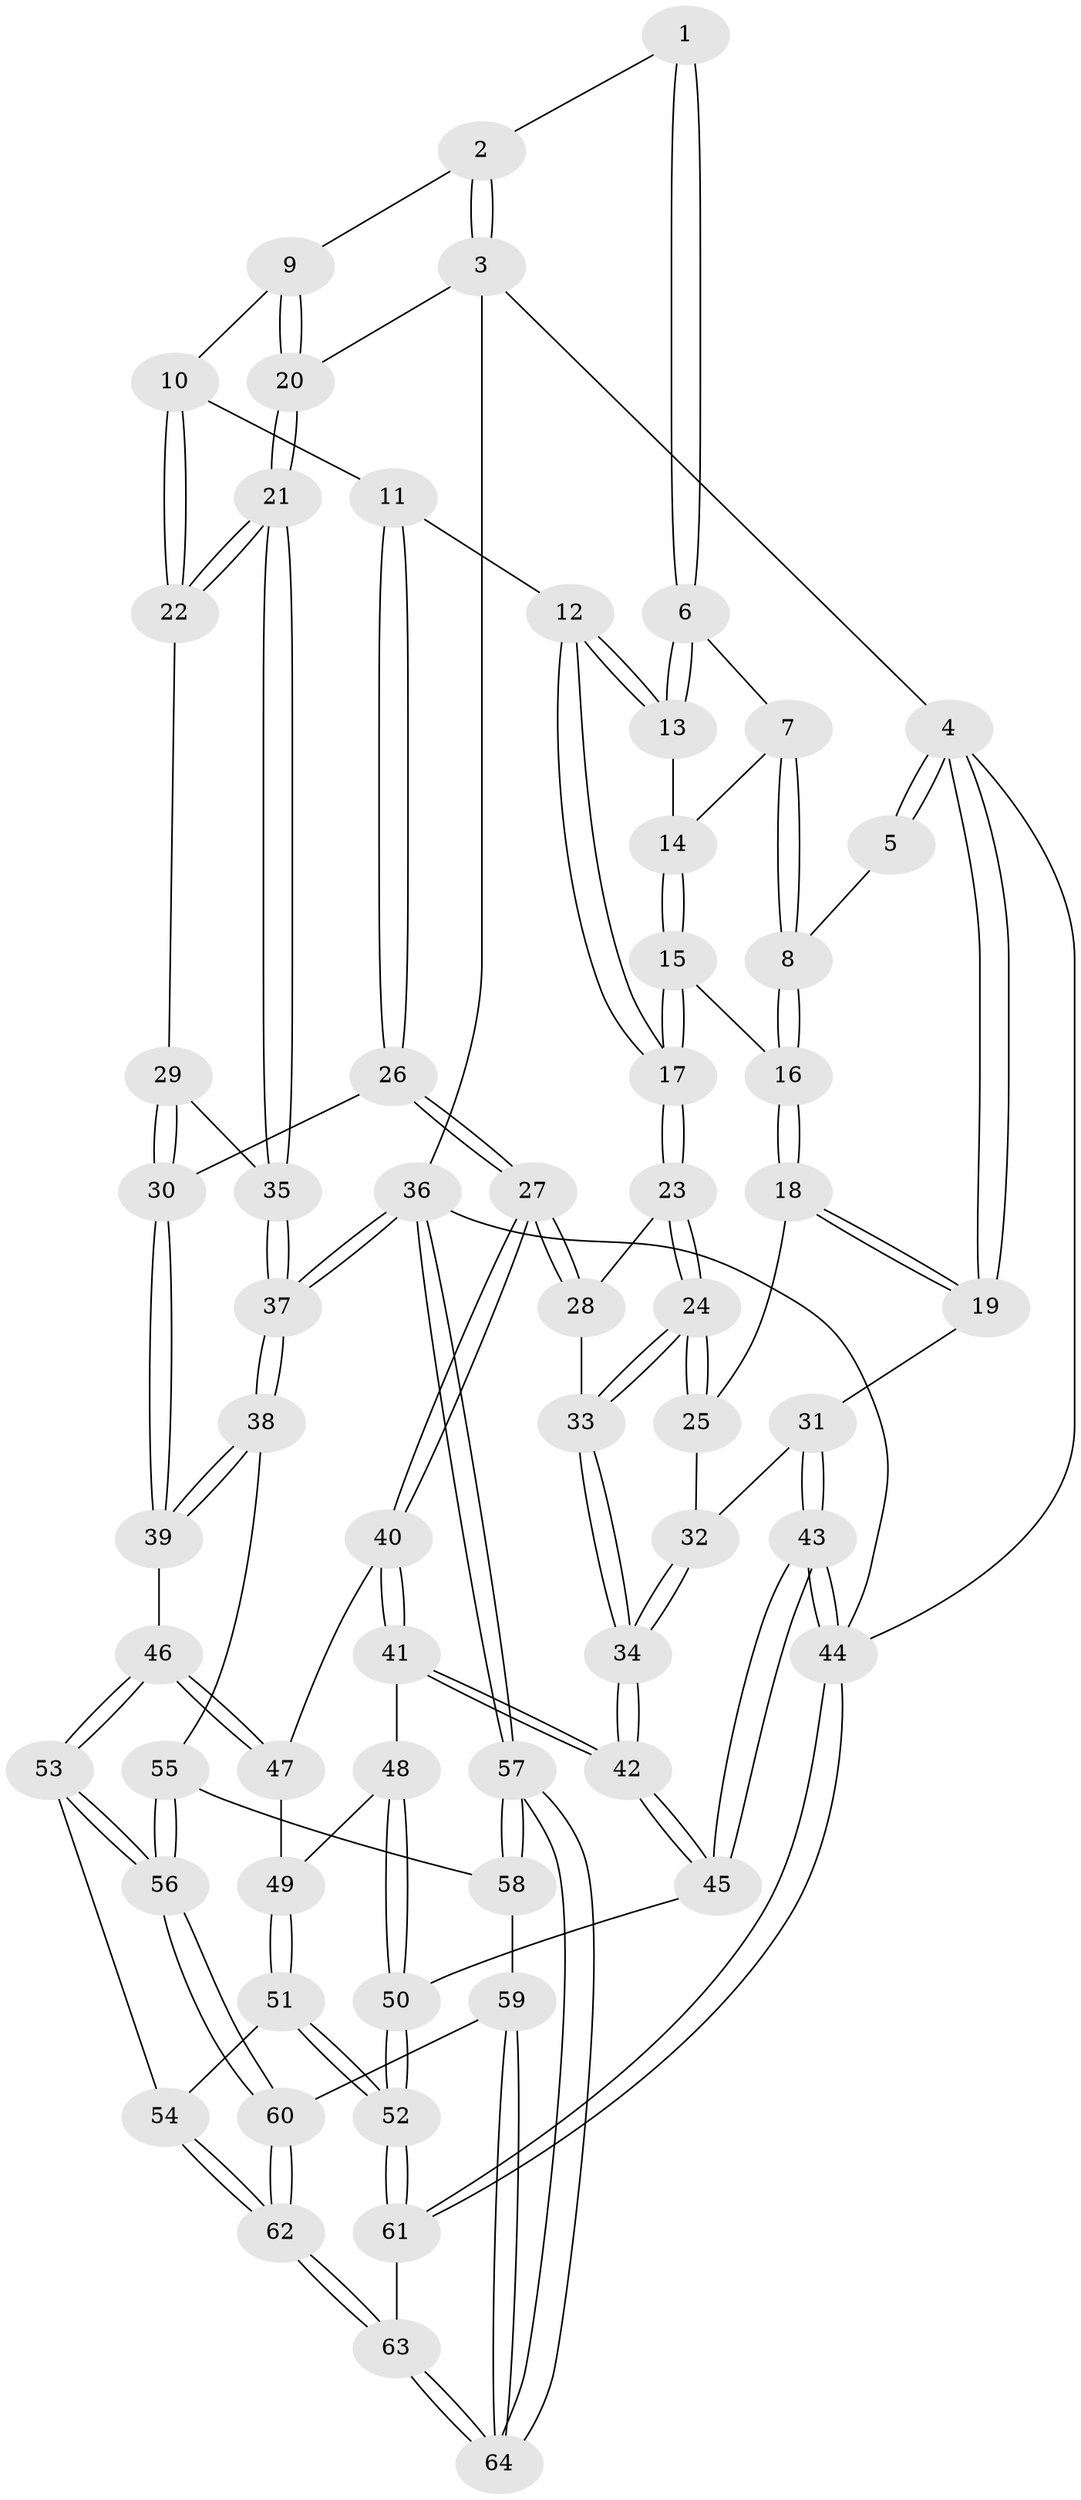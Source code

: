 // Generated by graph-tools (version 1.1) at 2025/16/03/09/25 04:16:50]
// undirected, 64 vertices, 157 edges
graph export_dot {
graph [start="1"]
  node [color=gray90,style=filled];
  1 [pos="+0.5580819145265669+0"];
  2 [pos="+0.617143046320062+0"];
  3 [pos="+1+0"];
  4 [pos="+0+0"];
  5 [pos="+0.056995137602235756+0"];
  6 [pos="+0.5406589742983626+0"];
  7 [pos="+0.3245161244331522+0.08020733992825455"];
  8 [pos="+0.21292197747816635+0.08729021275804091"];
  9 [pos="+0.7197305047031507+0.17608018862348027"];
  10 [pos="+0.7044460781508725+0.20259902412925393"];
  11 [pos="+0.5844855327840216+0.23601591952332882"];
  12 [pos="+0.5348524492312458+0.20310116871228423"];
  13 [pos="+0.5032251844987818+0.07165669499224803"];
  14 [pos="+0.38794174378620444+0.1366478110049363"];
  15 [pos="+0.3456390326633448+0.2301708663783643"];
  16 [pos="+0.20423649574133942+0.19601904653830918"];
  17 [pos="+0.39318824333877145+0.27832518744756307"];
  18 [pos="+0.16854164834214463+0.23191680294387718"];
  19 [pos="+0+0"];
  20 [pos="+1+0.07630856172654774"];
  21 [pos="+1+0.10000501479638649"];
  22 [pos="+0.7446629749072075+0.2869024090956143"];
  23 [pos="+0.3932766209152455+0.2821316972262429"];
  24 [pos="+0.2118851053976396+0.4311768065905217"];
  25 [pos="+0.14496993822252585+0.3221213454356692"];
  26 [pos="+0.5796909149217468+0.47538543674523"];
  27 [pos="+0.5537874378930091+0.48911719125962044"];
  28 [pos="+0.45765765080313114+0.42231551303634873"];
  29 [pos="+0.768726143775976+0.4006757189780296"];
  30 [pos="+0.7242764227526614+0.4726813657264105"];
  31 [pos="+0+0.3851572835041622"];
  32 [pos="+0+0.3598032626688834"];
  33 [pos="+0.21958851746187574+0.46228682437516655"];
  34 [pos="+0.1931110128278974+0.603876327347782"];
  35 [pos="+1+0.22529482323595704"];
  36 [pos="+1+1"];
  37 [pos="+1+0.6103081774134306"];
  38 [pos="+0.985068391448977+0.65380213206406"];
  39 [pos="+0.7901874032707845+0.5512088687471536"];
  40 [pos="+0.5531150994930728+0.49064836999888317"];
  41 [pos="+0.2459873275686402+0.626463999918156"];
  42 [pos="+0.1913725838162965+0.617338171624106"];
  43 [pos="+0+0.8586370005467479"];
  44 [pos="+0+1"];
  45 [pos="+0.08975742188051503+0.700192058661721"];
  46 [pos="+0.6769302480401651+0.7355815517702087"];
  47 [pos="+0.5503341182282999+0.5442525196453692"];
  48 [pos="+0.37855839305669786+0.7104459141520042"];
  49 [pos="+0.47747248906223677+0.7196659408241132"];
  50 [pos="+0.348535640366035+0.8396609167218648"];
  51 [pos="+0.5312516836372799+0.8108020606203155"];
  52 [pos="+0.4012384667436418+0.9909866032959371"];
  53 [pos="+0.6767656609172366+0.8144980797114786"];
  54 [pos="+0.6730065027526758+0.8155996667649009"];
  55 [pos="+0.8984802439092187+0.7605388817649835"];
  56 [pos="+0.7195530218753652+0.8303232512300036"];
  57 [pos="+1+1"];
  58 [pos="+0.9118934892748717+0.8449120321254591"];
  59 [pos="+0.8302939129276361+1"];
  60 [pos="+0.7520288892657137+0.9190826541507265"];
  61 [pos="+0.34744233485844433+1"];
  62 [pos="+0.5778777527566269+1"];
  63 [pos="+0.5072590282475538+1"];
  64 [pos="+0.9217506044317259+1"];
  1 -- 2;
  1 -- 6;
  1 -- 6;
  2 -- 3;
  2 -- 3;
  2 -- 9;
  3 -- 4;
  3 -- 20;
  3 -- 36;
  4 -- 5;
  4 -- 5;
  4 -- 19;
  4 -- 19;
  4 -- 44;
  5 -- 8;
  6 -- 7;
  6 -- 13;
  6 -- 13;
  7 -- 8;
  7 -- 8;
  7 -- 14;
  8 -- 16;
  8 -- 16;
  9 -- 10;
  9 -- 20;
  9 -- 20;
  10 -- 11;
  10 -- 22;
  10 -- 22;
  11 -- 12;
  11 -- 26;
  11 -- 26;
  12 -- 13;
  12 -- 13;
  12 -- 17;
  12 -- 17;
  13 -- 14;
  14 -- 15;
  14 -- 15;
  15 -- 16;
  15 -- 17;
  15 -- 17;
  16 -- 18;
  16 -- 18;
  17 -- 23;
  17 -- 23;
  18 -- 19;
  18 -- 19;
  18 -- 25;
  19 -- 31;
  20 -- 21;
  20 -- 21;
  21 -- 22;
  21 -- 22;
  21 -- 35;
  21 -- 35;
  22 -- 29;
  23 -- 24;
  23 -- 24;
  23 -- 28;
  24 -- 25;
  24 -- 25;
  24 -- 33;
  24 -- 33;
  25 -- 32;
  26 -- 27;
  26 -- 27;
  26 -- 30;
  27 -- 28;
  27 -- 28;
  27 -- 40;
  27 -- 40;
  28 -- 33;
  29 -- 30;
  29 -- 30;
  29 -- 35;
  30 -- 39;
  30 -- 39;
  31 -- 32;
  31 -- 43;
  31 -- 43;
  32 -- 34;
  32 -- 34;
  33 -- 34;
  33 -- 34;
  34 -- 42;
  34 -- 42;
  35 -- 37;
  35 -- 37;
  36 -- 37;
  36 -- 37;
  36 -- 57;
  36 -- 57;
  36 -- 44;
  37 -- 38;
  37 -- 38;
  38 -- 39;
  38 -- 39;
  38 -- 55;
  39 -- 46;
  40 -- 41;
  40 -- 41;
  40 -- 47;
  41 -- 42;
  41 -- 42;
  41 -- 48;
  42 -- 45;
  42 -- 45;
  43 -- 44;
  43 -- 44;
  43 -- 45;
  43 -- 45;
  44 -- 61;
  44 -- 61;
  45 -- 50;
  46 -- 47;
  46 -- 47;
  46 -- 53;
  46 -- 53;
  47 -- 49;
  48 -- 49;
  48 -- 50;
  48 -- 50;
  49 -- 51;
  49 -- 51;
  50 -- 52;
  50 -- 52;
  51 -- 52;
  51 -- 52;
  51 -- 54;
  52 -- 61;
  52 -- 61;
  53 -- 54;
  53 -- 56;
  53 -- 56;
  54 -- 62;
  54 -- 62;
  55 -- 56;
  55 -- 56;
  55 -- 58;
  56 -- 60;
  56 -- 60;
  57 -- 58;
  57 -- 58;
  57 -- 64;
  57 -- 64;
  58 -- 59;
  59 -- 60;
  59 -- 64;
  59 -- 64;
  60 -- 62;
  60 -- 62;
  61 -- 63;
  62 -- 63;
  62 -- 63;
  63 -- 64;
  63 -- 64;
}

